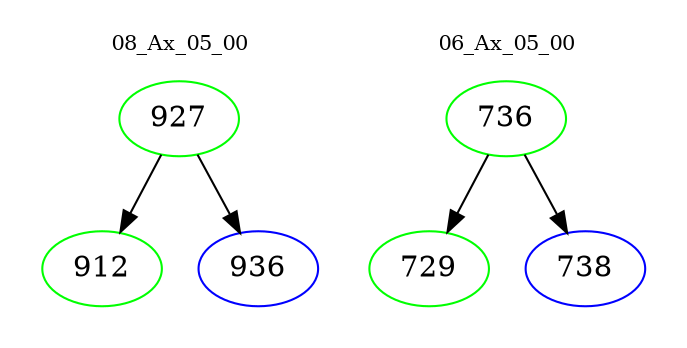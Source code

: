 digraph{
subgraph cluster_0 {
color = white
label = "08_Ax_05_00";
fontsize=10;
T0_927 [label="927", color="green"]
T0_927 -> T0_912 [color="black"]
T0_912 [label="912", color="green"]
T0_927 -> T0_936 [color="black"]
T0_936 [label="936", color="blue"]
}
subgraph cluster_1 {
color = white
label = "06_Ax_05_00";
fontsize=10;
T1_736 [label="736", color="green"]
T1_736 -> T1_729 [color="black"]
T1_729 [label="729", color="green"]
T1_736 -> T1_738 [color="black"]
T1_738 [label="738", color="blue"]
}
}
